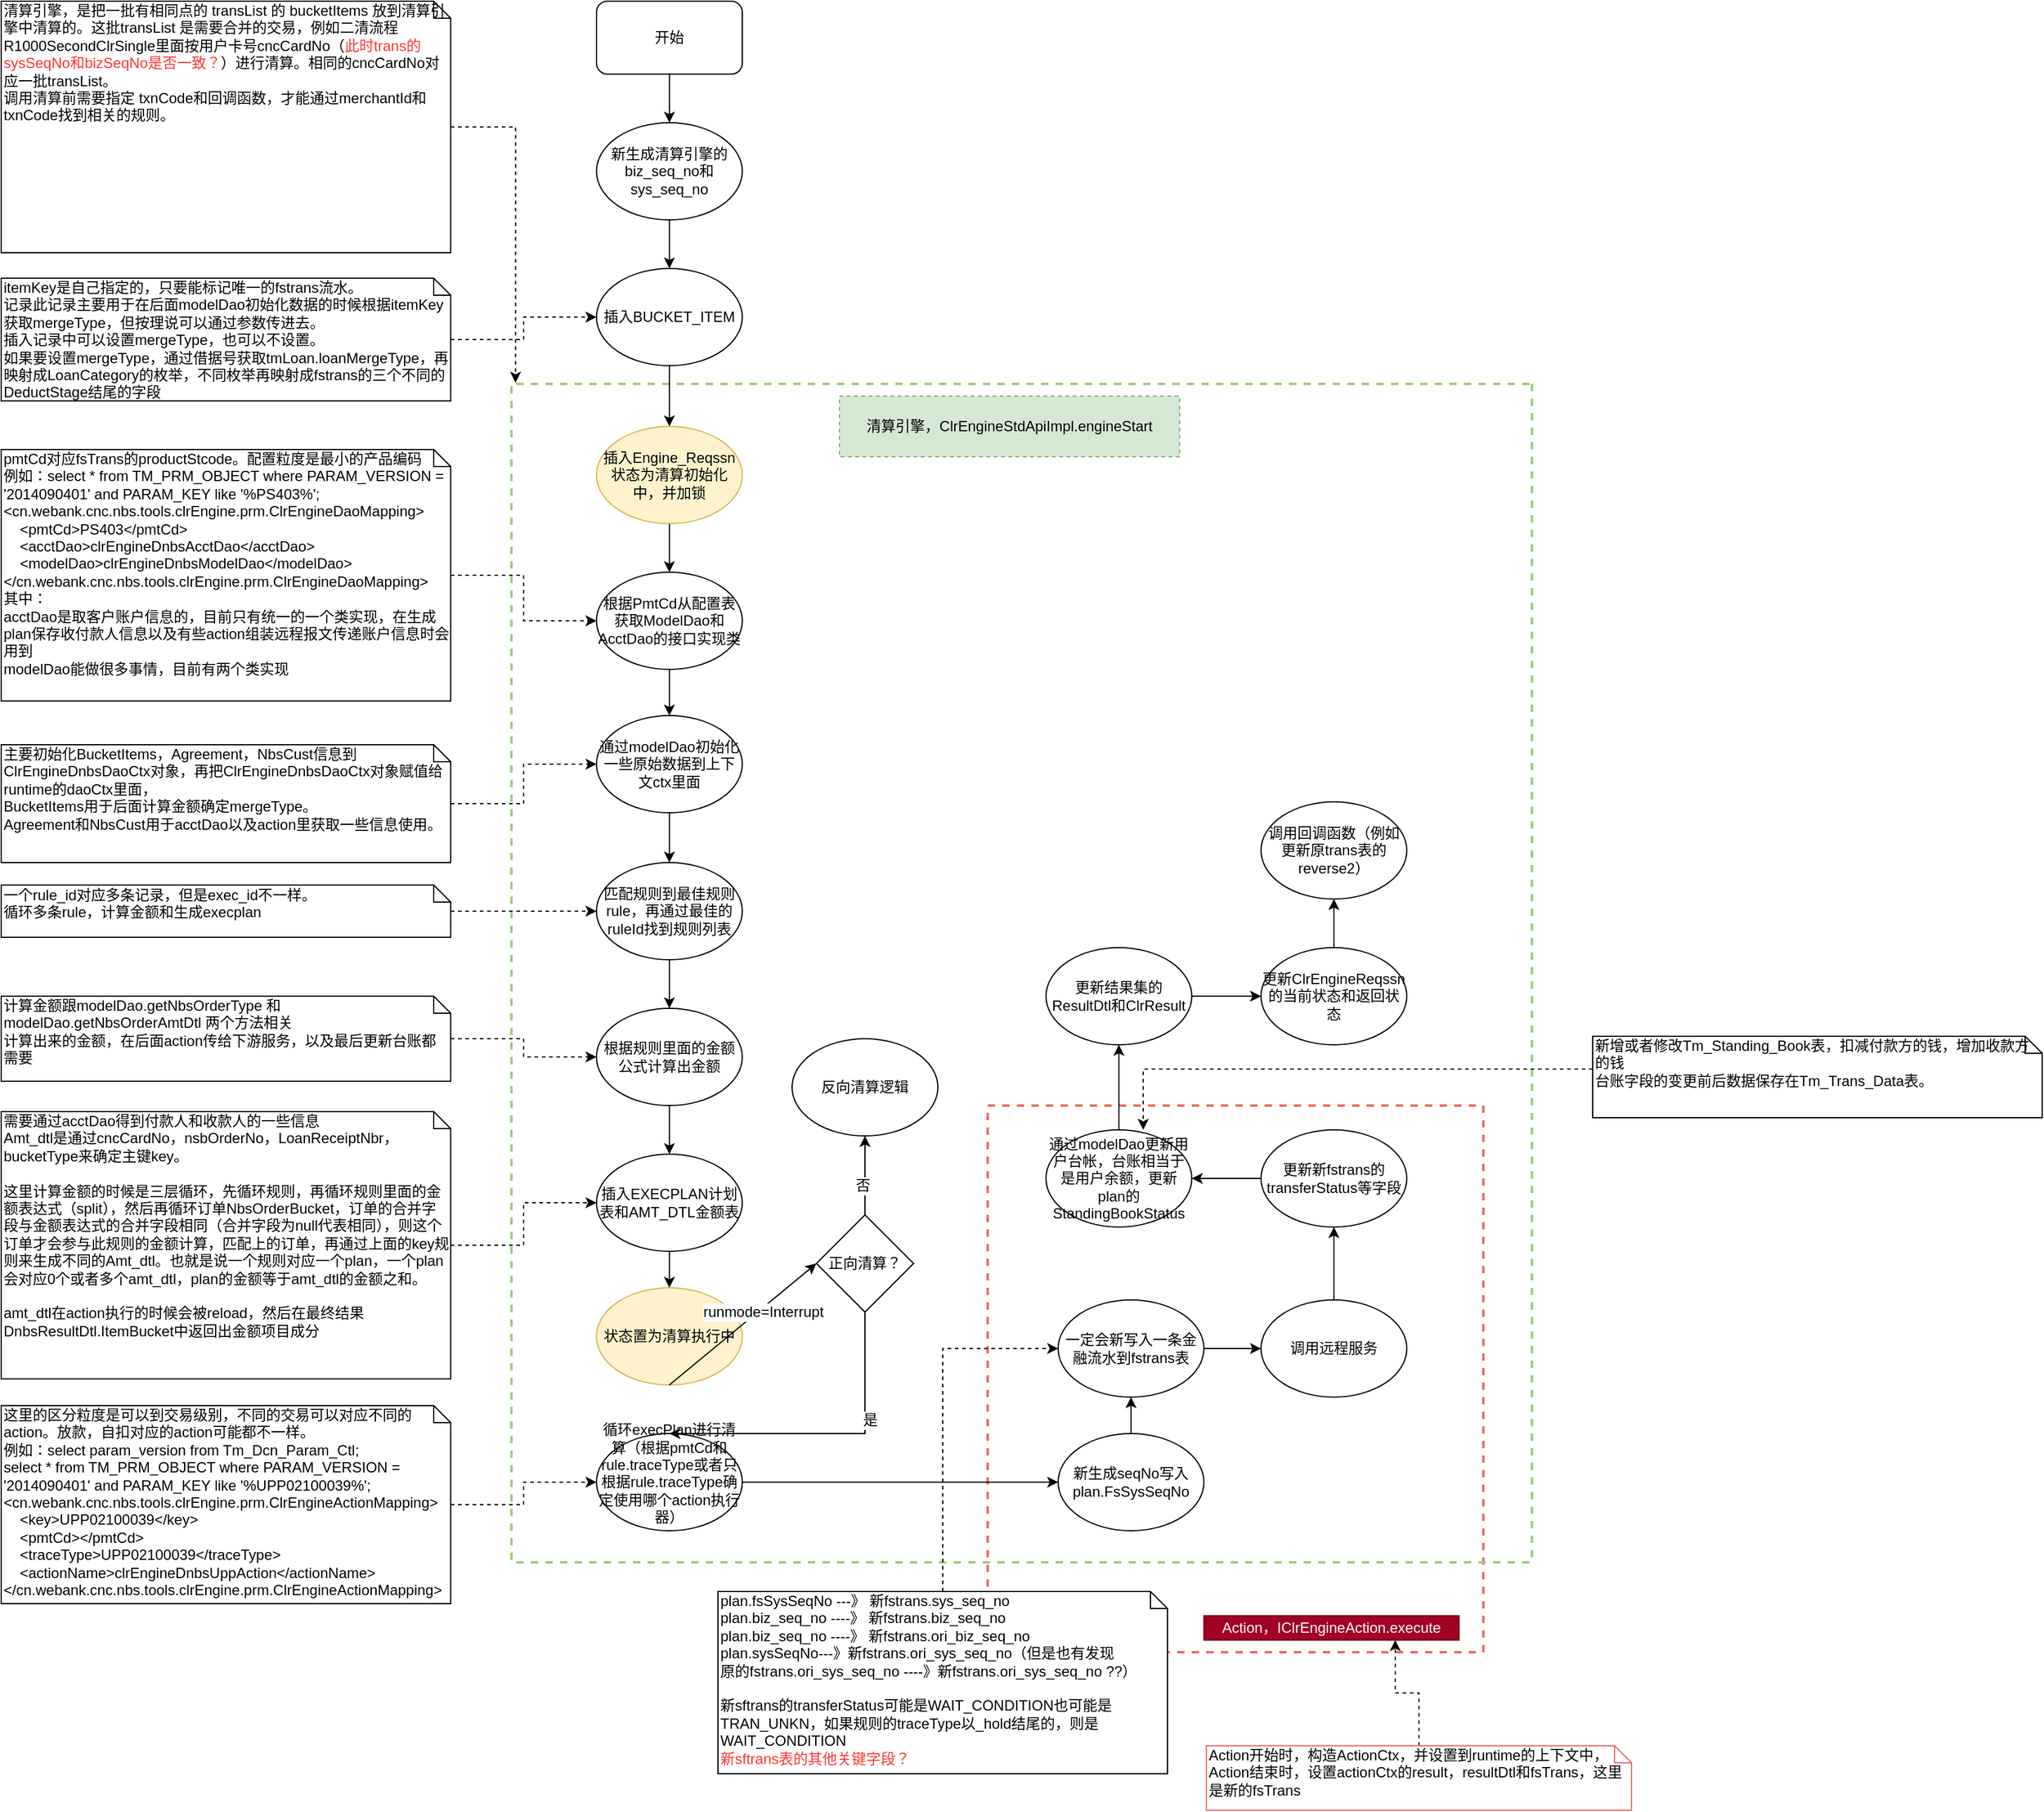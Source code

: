 <mxfile version="10.6.1" type="github"><diagram id="alFJYCYSJjcQ0Y1QCdCz" name="ç¬¬ 1 é¡µ"><mxGraphModel dx="2220" dy="770" grid="1" gridSize="10" guides="1" tooltips="1" connect="1" arrows="1" fold="1" page="1" pageScale="1" pageWidth="827" pageHeight="1169" math="0" shadow="0"><root><mxCell id="0"/><mxCell id="1" parent="0"/><mxCell id="IjZQBaDqgQylDI38y9SU-66" value="" style="rounded=0;whiteSpace=wrap;html=1;dashed=1;fillColor=none;direction=south;strokeColor=#EA6B66;strokeWidth=2;" parent="1" vertex="1"><mxGeometry x="602" y="920" width="408" height="450" as="geometry"/></mxCell><mxCell id="IjZQBaDqgQylDI38y9SU-50" value="" style="rounded=0;whiteSpace=wrap;html=1;dashed=1;fillColor=none;direction=south;strokeColor=#97D077;strokeWidth=2;" parent="1" vertex="1"><mxGeometry x="210" y="326" width="840" height="970" as="geometry"/></mxCell><mxCell id="IjZQBaDqgQylDI38y9SU-12" value="" style="edgeStyle=orthogonalEdgeStyle;rounded=0;orthogonalLoop=1;jettySize=auto;html=1;" parent="1" source="IjZQBaDqgQylDI38y9SU-1" target="IjZQBaDqgQylDI38y9SU-11" edge="1"><mxGeometry relative="1" as="geometry"/></mxCell><mxCell id="IjZQBaDqgQylDI38y9SU-1" value="开始" style="rounded=1;whiteSpace=wrap;html=1;" parent="1" vertex="1"><mxGeometry x="280" y="11" width="120" height="60" as="geometry"/></mxCell><mxCell id="IjZQBaDqgQylDI38y9SU-9" value="" style="edgeStyle=orthogonalEdgeStyle;rounded=0;orthogonalLoop=1;jettySize=auto;html=1;" parent="1" source="IjZQBaDqgQylDI38y9SU-2" target="IjZQBaDqgQylDI38y9SU-3" edge="1"><mxGeometry relative="1" as="geometry"/></mxCell><mxCell id="IjZQBaDqgQylDI38y9SU-2" value="插入BUCKET_ITEM" style="ellipse;whiteSpace=wrap;html=1;" parent="1" vertex="1"><mxGeometry x="280" y="231" width="120" height="80" as="geometry"/></mxCell><mxCell id="IjZQBaDqgQylDI38y9SU-10" value="" style="edgeStyle=orthogonalEdgeStyle;rounded=0;orthogonalLoop=1;jettySize=auto;html=1;" parent="1" source="IjZQBaDqgQylDI38y9SU-3" target="IjZQBaDqgQylDI38y9SU-4" edge="1"><mxGeometry relative="1" as="geometry"/></mxCell><mxCell id="IjZQBaDqgQylDI38y9SU-3" value="&lt;div&gt;插入Engine_Reqssn&lt;/div&gt;&lt;div&gt;状态为清算初始化中，并加锁&lt;/div&gt;" style="ellipse;whiteSpace=wrap;html=1;fillColor=#fff2cc;strokeColor=#d6b656;" parent="1" vertex="1"><mxGeometry x="280" y="361" width="120" height="80" as="geometry"/></mxCell><mxCell id="IjZQBaDqgQylDI38y9SU-15" value="" style="edgeStyle=orthogonalEdgeStyle;rounded=0;orthogonalLoop=1;jettySize=auto;html=1;" parent="1" source="IjZQBaDqgQylDI38y9SU-4" target="IjZQBaDqgQylDI38y9SU-14" edge="1"><mxGeometry relative="1" as="geometry"/></mxCell><mxCell id="IjZQBaDqgQylDI38y9SU-4" value="根据PmtCd从配置表获取ModelDao和AcctDao的接口实现类" style="ellipse;whiteSpace=wrap;html=1;" parent="1" vertex="1"><mxGeometry x="280" y="481" width="120" height="80" as="geometry"/></mxCell><mxCell id="IjZQBaDqgQylDI38y9SU-7" value="" style="edgeStyle=orthogonalEdgeStyle;rounded=0;orthogonalLoop=1;jettySize=auto;html=1;entryX=0;entryY=0.5;entryDx=0;entryDy=0;dashed=1;" parent="1" source="IjZQBaDqgQylDI38y9SU-5" target="IjZQBaDqgQylDI38y9SU-4" edge="1"><mxGeometry relative="1" as="geometry"><mxPoint x="240" y="521" as="targetPoint"/></mxGeometry></mxCell><mxCell id="IjZQBaDqgQylDI38y9SU-5" value="pmtCd对应fsTrans的productStcode。配置粒度是最小的产品编码&lt;br&gt;例如：select * from TM_PRM_OBJECT where PARAM_VERSION = '2014090401' and PARAM_KEY like '%PS403%';&lt;br&gt;&amp;lt;cn.webank.cnc.nbs.tools.clrEngine.prm.ClrEngineDaoMapping&amp;gt;&lt;br&gt;&amp;nbsp;&amp;nbsp;&amp;nbsp; &amp;lt;pmtCd&amp;gt;PS403&amp;lt;/pmtCd&amp;gt;&lt;br&gt;&amp;nbsp;&amp;nbsp;&amp;nbsp; &amp;lt;acctDao&amp;gt;clrEngineDnbsAcctDao&amp;lt;/acctDao&amp;gt;&lt;br&gt;&amp;nbsp;&amp;nbsp;&amp;nbsp; &amp;lt;modelDao&amp;gt;clrEngineDnbsModelDao&amp;lt;/modelDao&amp;gt;&lt;br&gt;&lt;div&gt;&amp;lt;/cn.webank.cnc.nbs.tools.clrEngine.prm.ClrEngineDaoMapping&amp;gt;&lt;/div&gt;&lt;div&gt;其中：&lt;/div&gt;&lt;div&gt;acctDao是取客户账户信息的，目前只有统一的一个类实现，在生成plan保存收付款人信息以及有些action组装远程报文传递账户信息时会用到&lt;/div&gt;&lt;div&gt;modelDao能做很多事情，目前有两个类实现&lt;br&gt;&lt;/div&gt;" style="shape=note;whiteSpace=wrap;html=1;size=14;verticalAlign=top;align=left;spacingTop=-6;" parent="1" vertex="1"><mxGeometry x="-210" y="380" width="370" height="207" as="geometry"/></mxCell><mxCell id="IjZQBaDqgQylDI38y9SU-13" value="" style="edgeStyle=orthogonalEdgeStyle;rounded=0;orthogonalLoop=1;jettySize=auto;html=1;" parent="1" source="IjZQBaDqgQylDI38y9SU-11" target="IjZQBaDqgQylDI38y9SU-2" edge="1"><mxGeometry relative="1" as="geometry"/></mxCell><mxCell id="IjZQBaDqgQylDI38y9SU-11" value="新生成清算引擎的biz_seq_no和sys_seq_no" style="ellipse;whiteSpace=wrap;html=1;" parent="1" vertex="1"><mxGeometry x="280" y="111" width="120" height="80" as="geometry"/></mxCell><mxCell id="IjZQBaDqgQylDI38y9SU-18" value="" style="edgeStyle=orthogonalEdgeStyle;rounded=0;orthogonalLoop=1;jettySize=auto;html=1;" parent="1" source="IjZQBaDqgQylDI38y9SU-14" target="IjZQBaDqgQylDI38y9SU-17" edge="1"><mxGeometry relative="1" as="geometry"/></mxCell><mxCell id="IjZQBaDqgQylDI38y9SU-14" value="通过modelDao初始化一些原始数据到上下文ctx里面" style="ellipse;whiteSpace=wrap;html=1;" parent="1" vertex="1"><mxGeometry x="280" y="599" width="120" height="80" as="geometry"/></mxCell><mxCell id="IjZQBaDqgQylDI38y9SU-21" value="" style="edgeStyle=orthogonalEdgeStyle;rounded=0;orthogonalLoop=1;jettySize=auto;html=1;" parent="1" source="IjZQBaDqgQylDI38y9SU-17" target="IjZQBaDqgQylDI38y9SU-19" edge="1"><mxGeometry relative="1" as="geometry"/></mxCell><mxCell id="IjZQBaDqgQylDI38y9SU-17" value="匹配规则到最佳规则rule，再通过最佳的ruleId找到规则列表" style="ellipse;whiteSpace=wrap;html=1;" parent="1" vertex="1"><mxGeometry x="280" y="720" width="120" height="80" as="geometry"/></mxCell><mxCell id="IjZQBaDqgQylDI38y9SU-22" value="" style="edgeStyle=orthogonalEdgeStyle;rounded=0;orthogonalLoop=1;jettySize=auto;html=1;" parent="1" source="IjZQBaDqgQylDI38y9SU-19" target="IjZQBaDqgQylDI38y9SU-20" edge="1"><mxGeometry relative="1" as="geometry"/></mxCell><mxCell id="IjZQBaDqgQylDI38y9SU-19" value="根据规则里面的金额公式计算出金额" style="ellipse;whiteSpace=wrap;html=1;" parent="1" vertex="1"><mxGeometry x="280" y="840" width="120" height="80" as="geometry"/></mxCell><mxCell id="IjZQBaDqgQylDI38y9SU-24" value="" style="edgeStyle=orthogonalEdgeStyle;rounded=0;orthogonalLoop=1;jettySize=auto;html=1;" parent="1" source="IjZQBaDqgQylDI38y9SU-20" target="IjZQBaDqgQylDI38y9SU-23" edge="1"><mxGeometry relative="1" as="geometry"/></mxCell><mxCell id="IjZQBaDqgQylDI38y9SU-20" value="插入EXECPLAN计划表和AMT_DTL金额表" style="ellipse;whiteSpace=wrap;html=1;" parent="1" vertex="1"><mxGeometry x="280" y="960" width="120" height="80" as="geometry"/></mxCell><mxCell id="IjZQBaDqgQylDI38y9SU-23" value="状态置为清算执行中" style="ellipse;whiteSpace=wrap;html=1;fillColor=#fff2cc;strokeColor=#d6b656;" parent="1" vertex="1"><mxGeometry x="280" y="1070" width="120" height="80" as="geometry"/></mxCell><mxCell id="IjZQBaDqgQylDI38y9SU-35" value="" style="edgeStyle=orthogonalEdgeStyle;rounded=0;orthogonalLoop=1;jettySize=auto;html=1;" parent="1" source="IjZQBaDqgQylDI38y9SU-25" target="IjZQBaDqgQylDI38y9SU-30" edge="1"><mxGeometry relative="1" as="geometry"/></mxCell><mxCell id="IjZQBaDqgQylDI38y9SU-25" value="&lt;div&gt;循环execPlan进行清算（根据pmtCd和rule.traceType或者只根据rule.traceType确定使用哪个action执行器）&lt;br&gt;&lt;/div&gt;&lt;div&gt;&lt;br&gt;&lt;/div&gt;" style="ellipse;whiteSpace=wrap;html=1;" parent="1" vertex="1"><mxGeometry x="280" y="1190" width="120" height="80" as="geometry"/></mxCell><mxCell id="IjZQBaDqgQylDI38y9SU-29" value="" style="edgeStyle=orthogonalEdgeStyle;rounded=0;orthogonalLoop=1;jettySize=auto;html=1;dashed=1;" parent="1" source="IjZQBaDqgQylDI38y9SU-28" target="IjZQBaDqgQylDI38y9SU-25" edge="1"><mxGeometry relative="1" as="geometry"/></mxCell><mxCell id="IjZQBaDqgQylDI38y9SU-28" value="&lt;div&gt;这里的区分粒度是可以到交易级别，不同的交易可以对应不同的action。放款，自扣对应的action可能都不一样。&lt;br&gt;&lt;/div&gt;&lt;div&gt;例如：select param_version from Tm_Dcn_Param_Ctl;&lt;/div&gt;&lt;div&gt;select * from TM_PRM_OBJECT where PARAM_VERSION = '2014090401' and PARAM_KEY like '%UPP02100039%';&lt;/div&gt;&amp;lt;cn.webank.cnc.nbs.tools.clrEngine.prm.ClrEngineActionMapping&amp;gt;&lt;br&gt;&amp;nbsp;&amp;nbsp;&amp;nbsp; &amp;lt;key&amp;gt;UPP02100039&amp;lt;/key&amp;gt;&lt;br&gt;&amp;nbsp;&amp;nbsp;&amp;nbsp; &amp;lt;pmtCd&amp;gt;&amp;lt;/pmtCd&amp;gt;&lt;br&gt;&amp;nbsp;&amp;nbsp;&amp;nbsp; &amp;lt;traceType&amp;gt;UPP02100039&amp;lt;/traceType&amp;gt;&lt;br&gt;&amp;nbsp;&amp;nbsp;&amp;nbsp; &amp;lt;actionName&amp;gt;clrEngineDnbsUppAction&amp;lt;/actionName&amp;gt;&lt;br&gt;&amp;lt;/cn.webank.cnc.nbs.tools.clrEngine.prm.ClrEngineActionMapping&amp;gt;" style="shape=note;whiteSpace=wrap;html=1;size=14;verticalAlign=top;align=left;spacingTop=-6;" parent="1" vertex="1"><mxGeometry x="-210" y="1167" width="370" height="163" as="geometry"/></mxCell><mxCell id="IjZQBaDqgQylDI38y9SU-32" value="" style="edgeStyle=orthogonalEdgeStyle;rounded=0;orthogonalLoop=1;jettySize=auto;html=1;" parent="1" source="IjZQBaDqgQylDI38y9SU-30" target="IjZQBaDqgQylDI38y9SU-31" edge="1"><mxGeometry relative="1" as="geometry"/></mxCell><mxCell id="IjZQBaDqgQylDI38y9SU-30" value="新生成seqNo写入plan.FsSysSeqNo" style="ellipse;whiteSpace=wrap;html=1;" parent="1" vertex="1"><mxGeometry x="660" y="1190" width="120" height="80" as="geometry"/></mxCell><mxCell id="IjZQBaDqgQylDI38y9SU-37" value="" style="edgeStyle=orthogonalEdgeStyle;rounded=0;orthogonalLoop=1;jettySize=auto;html=1;" parent="1" source="IjZQBaDqgQylDI38y9SU-31" target="IjZQBaDqgQylDI38y9SU-36" edge="1"><mxGeometry relative="1" as="geometry"/></mxCell><mxCell id="IjZQBaDqgQylDI38y9SU-31" value="一定会新写入一条金融流水到fstrans表" style="ellipse;whiteSpace=wrap;html=1;" parent="1" vertex="1"><mxGeometry x="660" y="1080" width="120" height="80" as="geometry"/></mxCell><mxCell id="IjZQBaDqgQylDI38y9SU-34" value="" style="edgeStyle=orthogonalEdgeStyle;rounded=0;orthogonalLoop=1;jettySize=auto;html=1;dashed=1;" parent="1" source="IjZQBaDqgQylDI38y9SU-33" target="IjZQBaDqgQylDI38y9SU-31" edge="1"><mxGeometry relative="1" as="geometry"><Array as="points"><mxPoint x="565" y="1120"/></Array></mxGeometry></mxCell><mxCell id="IjZQBaDqgQylDI38y9SU-33" value="&lt;div&gt;plan.fsSysSeqNo ---》 新fstrans.sys_seq_no &lt;br&gt;&lt;/div&gt;&lt;div&gt;plan.biz_seq_no ----》 新fstrans.biz_seq_no&lt;/div&gt;&lt;div&gt;plan.biz_seq_no ----》 新fstrans.ori_biz_seq_no&lt;/div&gt;&lt;div&gt;plan.sysSeqNo---》新fstrans.ori_sys_seq_no（但是也有发现&lt;br&gt;原的fstrans.ori_sys_seq_no ----》新fstrans.ori_sys_seq_no ??）&lt;br&gt;&lt;br&gt;新sftrans的transferStatus可能是WAIT_CONDITION也可能是TRAN_UNKN，如果规则的traceType以_hold结尾的，则是WAIT_CONDITION&lt;br&gt;&lt;font color=&quot;#FF3333&quot;&gt;新sftrans表的其他关键字段？&lt;/font&gt;&lt;br&gt;&lt;/div&gt;" style="shape=note;whiteSpace=wrap;html=1;size=14;verticalAlign=top;align=left;spacingTop=-6;" parent="1" vertex="1"><mxGeometry x="380" y="1320" width="370" height="150" as="geometry"/></mxCell><mxCell id="IjZQBaDqgQylDI38y9SU-39" value="" style="edgeStyle=orthogonalEdgeStyle;rounded=0;orthogonalLoop=1;jettySize=auto;html=1;" parent="1" source="IjZQBaDqgQylDI38y9SU-36" target="IjZQBaDqgQylDI38y9SU-38" edge="1"><mxGeometry relative="1" as="geometry"/></mxCell><mxCell id="IjZQBaDqgQylDI38y9SU-36" value="调用远程服务" style="ellipse;whiteSpace=wrap;html=1;" parent="1" vertex="1"><mxGeometry x="827" y="1080" width="120" height="80" as="geometry"/></mxCell><mxCell id="IjZQBaDqgQylDI38y9SU-44" value="" style="edgeStyle=orthogonalEdgeStyle;rounded=0;orthogonalLoop=1;jettySize=auto;html=1;" parent="1" source="IjZQBaDqgQylDI38y9SU-38" target="IjZQBaDqgQylDI38y9SU-40" edge="1"><mxGeometry relative="1" as="geometry"/></mxCell><mxCell id="IjZQBaDqgQylDI38y9SU-38" value="更新新fstrans的transferStatus等字段" style="ellipse;whiteSpace=wrap;html=1;" parent="1" vertex="1"><mxGeometry x="827" y="940" width="120" height="80" as="geometry"/></mxCell><mxCell id="IjZQBaDqgQylDI38y9SU-53" value="" style="edgeStyle=orthogonalEdgeStyle;rounded=0;orthogonalLoop=1;jettySize=auto;html=1;" parent="1" source="IjZQBaDqgQylDI38y9SU-40" target="IjZQBaDqgQylDI38y9SU-52" edge="1"><mxGeometry relative="1" as="geometry"/></mxCell><mxCell id="IjZQBaDqgQylDI38y9SU-40" value="通过modelDao更新用户台帐，台账相当于是用户余额，更新plan的StandingBookStatus" style="ellipse;whiteSpace=wrap;html=1;" parent="1" vertex="1"><mxGeometry x="650" y="940" width="120" height="80" as="geometry"/></mxCell><mxCell id="IjZQBaDqgQylDI38y9SU-43" value="" style="edgeStyle=orthogonalEdgeStyle;rounded=0;orthogonalLoop=1;jettySize=auto;html=1;dashed=1;" parent="1" source="IjZQBaDqgQylDI38y9SU-41" target="IjZQBaDqgQylDI38y9SU-19" edge="1"><mxGeometry relative="1" as="geometry"><mxPoint x="220" y="872.5" as="targetPoint"/></mxGeometry></mxCell><mxCell id="IjZQBaDqgQylDI38y9SU-41" value="计算金额跟modelDao.getNbsOrderType 和modelDao.getNbsOrderAmtDtl 两个方法相关&lt;br&gt;计算出来的金额，在后面action传给下游服务，以及最后更新台账都需要" style="shape=note;whiteSpace=wrap;html=1;size=14;verticalAlign=top;align=left;spacingTop=-6;" parent="1" vertex="1"><mxGeometry x="-210" y="830" width="370" height="70" as="geometry"/></mxCell><mxCell id="IjZQBaDqgQylDI38y9SU-48" value="" style="edgeStyle=orthogonalEdgeStyle;rounded=0;orthogonalLoop=1;jettySize=auto;html=1;" parent="1" source="IjZQBaDqgQylDI38y9SU-45" target="IjZQBaDqgQylDI38y9SU-47" edge="1"><mxGeometry relative="1" as="geometry"/></mxCell><mxCell id="IjZQBaDqgQylDI38y9SU-45" value="&lt;div&gt;更新ClrEngineReqssn的当前状态和返回状态&lt;/div&gt;" style="ellipse;whiteSpace=wrap;html=1;" parent="1" vertex="1"><mxGeometry x="827" y="790" width="120" height="80" as="geometry"/></mxCell><mxCell id="IjZQBaDqgQylDI38y9SU-47" value="调用回调函数（例如更新原trans表的reverse2）" style="ellipse;whiteSpace=wrap;html=1;" parent="1" vertex="1"><mxGeometry x="827" y="670" width="120" height="80" as="geometry"/></mxCell><mxCell id="IjZQBaDqgQylDI38y9SU-51" value="&lt;div&gt;清算引擎，ClrEngineStdApiImpl.engineStart&lt;/div&gt;" style="text;html=1;strokeColor=#82b366;fillColor=#d5e8d4;align=center;verticalAlign=middle;whiteSpace=wrap;rounded=0;dashed=1;" parent="1" vertex="1"><mxGeometry x="480" y="336" width="280" height="50" as="geometry"/></mxCell><mxCell id="IjZQBaDqgQylDI38y9SU-54" value="" style="edgeStyle=orthogonalEdgeStyle;rounded=0;orthogonalLoop=1;jettySize=auto;html=1;" parent="1" source="IjZQBaDqgQylDI38y9SU-52" target="IjZQBaDqgQylDI38y9SU-45" edge="1"><mxGeometry relative="1" as="geometry"/></mxCell><mxCell id="IjZQBaDqgQylDI38y9SU-52" value="更新结果集的ResultDtl和ClrResult" style="ellipse;whiteSpace=wrap;html=1;fillColor=none;" parent="1" vertex="1"><mxGeometry x="650" y="790" width="120" height="80" as="geometry"/></mxCell><mxCell id="IjZQBaDqgQylDI38y9SU-59" style="edgeStyle=orthogonalEdgeStyle;rounded=0;orthogonalLoop=1;jettySize=auto;html=1;exitX=0.5;exitY=1;exitDx=0;exitDy=0;entryX=0.5;entryY=0;entryDx=0;entryDy=0;" parent="1" source="IjZQBaDqgQylDI38y9SU-55" target="IjZQBaDqgQylDI38y9SU-25" edge="1"><mxGeometry relative="1" as="geometry"><Array as="points"><mxPoint x="501" y="1190"/></Array></mxGeometry></mxCell><mxCell id="IjZQBaDqgQylDI38y9SU-60" value="是" style="text;html=1;resizable=0;points=[];align=center;verticalAlign=middle;labelBackgroundColor=#ffffff;" parent="IjZQBaDqgQylDI38y9SU-59" vertex="1" connectable="0"><mxGeometry x="-0.32" y="4" relative="1" as="geometry"><mxPoint as="offset"/></mxGeometry></mxCell><mxCell id="ThCQpI8UFxFsNZAiHdKw-11" value="" style="edgeStyle=orthogonalEdgeStyle;rounded=0;orthogonalLoop=1;jettySize=auto;html=1;" edge="1" parent="1" source="IjZQBaDqgQylDI38y9SU-55" target="IjZQBaDqgQylDI38y9SU-61"><mxGeometry relative="1" as="geometry"/></mxCell><mxCell id="ThCQpI8UFxFsNZAiHdKw-12" value="否" style="text;html=1;resizable=0;points=[];align=center;verticalAlign=middle;labelBackgroundColor=#ffffff;" vertex="1" connectable="0" parent="ThCQpI8UFxFsNZAiHdKw-11"><mxGeometry x="-0.242" y="2" relative="1" as="geometry"><mxPoint as="offset"/></mxGeometry></mxCell><mxCell id="IjZQBaDqgQylDI38y9SU-55" value="正向清算？" style="rhombus;whiteSpace=wrap;html=1;fillColor=none;" parent="1" vertex="1"><mxGeometry x="461" y="1010" width="80" height="80" as="geometry"/></mxCell><mxCell id="IjZQBaDqgQylDI38y9SU-61" value="反向清算逻辑" style="ellipse;whiteSpace=wrap;html=1;fillColor=none;" parent="1" vertex="1"><mxGeometry x="441" y="865" width="120" height="80" as="geometry"/></mxCell><mxCell id="IjZQBaDqgQylDI38y9SU-67" value="Action，IClrEngineAction.execute" style="text;html=1;strokeColor=#6F0000;fillColor=#a20025;align=center;verticalAlign=middle;whiteSpace=wrap;rounded=0;fontColor=#ffffff;" parent="1" vertex="1"><mxGeometry x="780" y="1340" width="210" height="20" as="geometry"/></mxCell><mxCell id="IjZQBaDqgQylDI38y9SU-70" value="" style="edgeStyle=orthogonalEdgeStyle;rounded=0;orthogonalLoop=1;jettySize=auto;html=1;dashed=1;entryX=0.75;entryY=1;entryDx=0;entryDy=0;" parent="1" source="IjZQBaDqgQylDI38y9SU-68" target="IjZQBaDqgQylDI38y9SU-67" edge="1"><mxGeometry relative="1" as="geometry"><mxPoint x="965" y="1380" as="targetPoint"/></mxGeometry></mxCell><mxCell id="IjZQBaDqgQylDI38y9SU-68" value="&lt;div&gt;Action开始时，构造ActionCtx，并设置到runtime的上下文中，&lt;/div&gt;&lt;div&gt;Action结束时，设置actionCtx的result，resultDtl和fsTrans，这里是新的fsTrans&lt;/div&gt;" style="shape=note;whiteSpace=wrap;html=1;size=14;verticalAlign=top;align=left;spacingTop=-6;strokeColor=#EA6B66;" parent="1" vertex="1"><mxGeometry x="782" y="1447" width="350" height="53" as="geometry"/></mxCell><mxCell id="IjZQBaDqgQylDI38y9SU-72" value="" style="edgeStyle=orthogonalEdgeStyle;rounded=0;orthogonalLoop=1;jettySize=auto;html=1;dashed=1;" parent="1" source="IjZQBaDqgQylDI38y9SU-71" target="IjZQBaDqgQylDI38y9SU-14" edge="1"><mxGeometry relative="1" as="geometry"/></mxCell><mxCell id="IjZQBaDqgQylDI38y9SU-71" value="&lt;div&gt;主要初始化BucketItems，Agreement，NbsCust信息到ClrEngineDnbsDaoCtx对象，再把ClrEngineDnbsDaoCtx对象赋值给runtime的daoCtx里面，&lt;/div&gt;&lt;div&gt;BucketItems用于后面计算金额确定mergeType。&lt;/div&gt;&lt;div&gt;Agreement和NbsCust用于acctDao以及action里获取一些信息使用。&lt;/div&gt;" style="shape=note;whiteSpace=wrap;html=1;size=14;verticalAlign=top;align=left;spacingTop=-6;" parent="1" vertex="1"><mxGeometry x="-210" y="623" width="370" height="97" as="geometry"/></mxCell><mxCell id="IjZQBaDqgQylDI38y9SU-74" value="" style="edgeStyle=orthogonalEdgeStyle;rounded=0;orthogonalLoop=1;jettySize=auto;html=1;dashed=1;" parent="1" source="IjZQBaDqgQylDI38y9SU-73" target="IjZQBaDqgQylDI38y9SU-20" edge="1"><mxGeometry relative="1" as="geometry"/></mxCell><mxCell id="IjZQBaDqgQylDI38y9SU-73" value="需要通过acctDao得到付款人和收款人的一些信息&lt;br&gt;&lt;div&gt;Amt_dtl是通过cncCardNo，nsbOrderNo，LoanReceiptNbr，bucketType来确定主键key。&lt;/div&gt;&lt;div&gt;&lt;br&gt;&lt;/div&gt;&lt;div&gt;这里计算金额的时候是三层循环，先循环规则，再循环规则里面的金额表达式（split），然后再循环订单NbsOrderBucket，订单的合并字段与金额表达式的合并字段相同（合并字段为null代表相同），则这个订单才会参与此规则的金额计算，匹配上的订单，再通过上面的key规则来生成不同的Amt_dtl。也就是说一个规则对应一个plan，一个plan会对应0个或者多个amt_dtl，plan的金额等于amt_dtl的金额之和。&lt;/div&gt;&lt;div&gt;&lt;br&gt;&lt;/div&gt;&lt;div&gt;amt_dtl在action执行的时候会被reload，然后在最终结果DnbsResultDtl.ItemBucket中返回出金额项目成分&lt;br&gt;&lt;/div&gt;&lt;div&gt;&lt;br&gt;&lt;/div&gt;" style="shape=note;whiteSpace=wrap;html=1;size=14;verticalAlign=top;align=left;spacingTop=-6;" parent="1" vertex="1"><mxGeometry x="-210" y="925" width="370" height="220" as="geometry"/></mxCell><mxCell id="ThCQpI8UFxFsNZAiHdKw-4" value="" style="edgeStyle=orthogonalEdgeStyle;rounded=0;orthogonalLoop=1;jettySize=auto;html=1;dashed=1;" edge="1" parent="1" source="IjZQBaDqgQylDI38y9SU-75" target="IjZQBaDqgQylDI38y9SU-17"><mxGeometry relative="1" as="geometry"/></mxCell><mxCell id="IjZQBaDqgQylDI38y9SU-75" value="一个rule_id对应多条记录，但是exec_id不一样。&lt;br&gt;循环多条rule，计算金额和生成execplan" style="shape=note;whiteSpace=wrap;html=1;size=14;verticalAlign=top;align=left;spacingTop=-6;" parent="1" vertex="1"><mxGeometry x="-210" y="738.5" width="370" height="43" as="geometry"/></mxCell><mxCell id="ThCQpI8UFxFsNZAiHdKw-3" value="" style="edgeStyle=orthogonalEdgeStyle;rounded=0;orthogonalLoop=1;jettySize=auto;html=1;entryX=-0.001;entryY=0.996;entryDx=0;entryDy=0;entryPerimeter=0;dashed=1;" edge="1" parent="1" source="ThCQpI8UFxFsNZAiHdKw-1" target="IjZQBaDqgQylDI38y9SU-50"><mxGeometry relative="1" as="geometry"><mxPoint x="-25" y="298" as="targetPoint"/></mxGeometry></mxCell><mxCell id="ThCQpI8UFxFsNZAiHdKw-1" value="&lt;div&gt;清算引擎，是把一批有相同点的 transList 的 bucketItems 放到清算引擎中清算的。这批transList 是需要合并的交易，例如二清流程R1000SecondClrSingle里面按用户卡号cncCardNo（&lt;font color=&quot;#FF3333&quot;&gt;此时trans的sysSeqNo和bizSeqNo是否一致？&lt;/font&gt;）进行清算。相同的cncCardNo对应一批transList。&lt;/div&gt;&lt;div&gt;调用清算前需要指定 txnCode和回调函数，才能通过merchantId和txnCode找到相关的规则。&lt;br&gt;&lt;br&gt;&lt;/div&gt;" style="shape=note;whiteSpace=wrap;html=1;size=14;verticalAlign=top;align=left;spacingTop=-6;" vertex="1" parent="1"><mxGeometry x="-210" y="11" width="370" height="207" as="geometry"/></mxCell><mxCell id="ThCQpI8UFxFsNZAiHdKw-8" value="" style="endArrow=classic;html=1;exitX=0.5;exitY=1;exitDx=0;exitDy=0;entryX=0;entryY=0.5;entryDx=0;entryDy=0;" edge="1" parent="1" source="IjZQBaDqgQylDI38y9SU-23" target="IjZQBaDqgQylDI38y9SU-55"><mxGeometry width="50" height="50" relative="1" as="geometry"><mxPoint x="343" y="1120" as="sourcePoint"/><mxPoint x="483" y="1030" as="targetPoint"/></mxGeometry></mxCell><mxCell id="ThCQpI8UFxFsNZAiHdKw-10" value="runmode=Interrupt" style="text;html=1;resizable=0;points=[];align=center;verticalAlign=middle;labelBackgroundColor=#ffffff;" vertex="1" connectable="0" parent="ThCQpI8UFxFsNZAiHdKw-8"><mxGeometry x="0.24" y="-2" relative="1" as="geometry"><mxPoint as="offset"/></mxGeometry></mxCell><mxCell id="ThCQpI8UFxFsNZAiHdKw-14" style="edgeStyle=orthogonalEdgeStyle;rounded=0;orthogonalLoop=1;jettySize=auto;html=1;dashed=1;" edge="1" parent="1" source="ThCQpI8UFxFsNZAiHdKw-13" target="IjZQBaDqgQylDI38y9SU-2"><mxGeometry relative="1" as="geometry"/></mxCell><mxCell id="ThCQpI8UFxFsNZAiHdKw-13" value="&lt;div&gt;itemKey是自己指定的，只要能标记唯一的fstrans流水。&lt;/div&gt;&lt;div&gt;记录此记录主要用于在后面modelDao初始化数据的时候根据itemKey获取mergeType，但按理说可以通过参数传进去。&lt;br&gt;&lt;/div&gt;&lt;div&gt;插入记录中可以设置mergeType，也可以不设置。&lt;/div&gt;&lt;div&gt;如果要设置mergeType，通过借据号获取tmLoan.loanMergeType，再映射成LoanCategory的枚举，不同枚举再映射成fstrans的三个不同的DeductStage结尾的字段&lt;br&gt;&lt;/div&gt;" style="shape=note;whiteSpace=wrap;html=1;size=14;verticalAlign=top;align=left;spacingTop=-6;" vertex="1" parent="1"><mxGeometry x="-210" y="239" width="370" height="101" as="geometry"/></mxCell><mxCell id="ThCQpI8UFxFsNZAiHdKw-16" style="edgeStyle=orthogonalEdgeStyle;rounded=0;orthogonalLoop=1;jettySize=auto;html=1;entryX=0.667;entryY=0;entryDx=0;entryDy=0;entryPerimeter=0;dashed=1;" edge="1" parent="1" source="ThCQpI8UFxFsNZAiHdKw-15" target="IjZQBaDqgQylDI38y9SU-40"><mxGeometry relative="1" as="geometry"><Array as="points"><mxPoint x="730" y="890"/></Array></mxGeometry></mxCell><mxCell id="ThCQpI8UFxFsNZAiHdKw-15" value="&lt;div&gt;新增或者修改Tm_Standing_Book表，扣减付款方的钱，增加收款方的钱&lt;/div&gt;&lt;div&gt;台账字段的变更前后数据保存在Tm_Trans_Data表。&lt;br&gt;&lt;/div&gt;" style="shape=note;whiteSpace=wrap;html=1;size=14;verticalAlign=top;align=left;spacingTop=-6;" vertex="1" parent="1"><mxGeometry x="1100" y="863" width="370" height="67" as="geometry"/></mxCell></root></mxGraphModel></diagram></mxfile>
